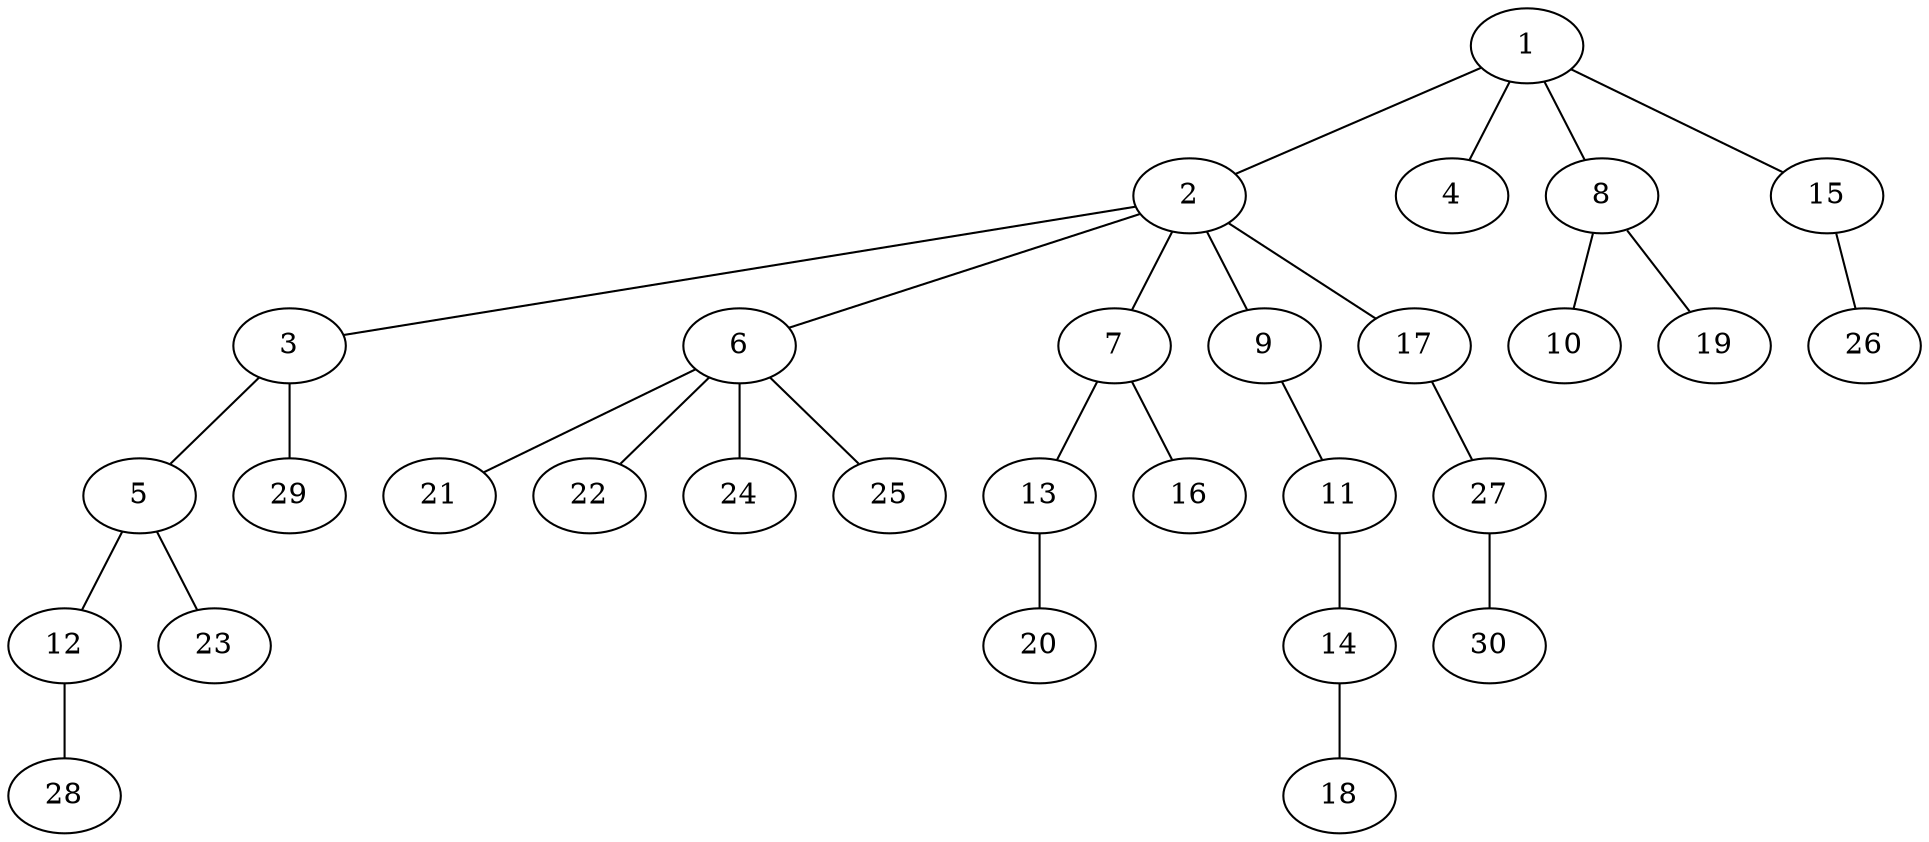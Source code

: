 graph graphname {1--2
1--4
1--8
1--15
2--3
2--6
2--7
2--9
2--17
3--5
3--29
5--12
5--23
6--21
6--22
6--24
6--25
7--13
7--16
8--10
8--19
9--11
11--14
12--28
13--20
14--18
15--26
17--27
27--30
}
